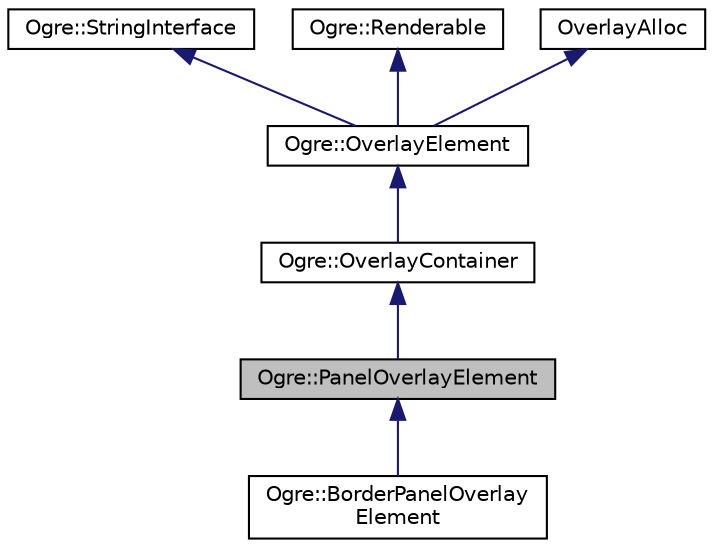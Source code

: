 digraph "Ogre::PanelOverlayElement"
{
  bgcolor="transparent";
  edge [fontname="Helvetica",fontsize="10",labelfontname="Helvetica",labelfontsize="10"];
  node [fontname="Helvetica",fontsize="10",shape=record];
  Node0 [label="Ogre::PanelOverlayElement",height=0.2,width=0.4,color="black", fillcolor="grey75", style="filled", fontcolor="black"];
  Node1 -> Node0 [dir="back",color="midnightblue",fontsize="10",style="solid",fontname="Helvetica"];
  Node1 [label="Ogre::OverlayContainer",height=0.2,width=0.4,color="black",URL="$class_ogre_1_1_overlay_container.html",tooltip="A 2D element which contains other OverlayElement instances. "];
  Node2 -> Node1 [dir="back",color="midnightblue",fontsize="10",style="solid",fontname="Helvetica"];
  Node2 [label="Ogre::OverlayElement",height=0.2,width=0.4,color="black",URL="$class_ogre_1_1_overlay_element.html",tooltip="Abstract definition of a 2D element to be displayed in an Overlay. "];
  Node3 -> Node2 [dir="back",color="midnightblue",fontsize="10",style="solid",fontname="Helvetica"];
  Node3 [label="Ogre::StringInterface",height=0.2,width=0.4,color="black",URL="$class_ogre_1_1_string_interface.html",tooltip="Class defining the common interface which classes can use to present a reflection-style, self-defining parameter set to callers. "];
  Node4 -> Node2 [dir="back",color="midnightblue",fontsize="10",style="solid",fontname="Helvetica"];
  Node4 [label="Ogre::Renderable",height=0.2,width=0.4,color="black",URL="$class_ogre_1_1_renderable.html",tooltip="Abstract class defining the interface all renderable objects must implement. "];
  Node5 -> Node2 [dir="back",color="midnightblue",fontsize="10",style="solid",fontname="Helvetica"];
  Node5 [label="OverlayAlloc",height=0.2,width=0.4,color="black",URL="$class_ogre_1_1_allocated_object.html"];
  Node0 -> Node6 [dir="back",color="midnightblue",fontsize="10",style="solid",fontname="Helvetica"];
  Node6 [label="Ogre::BorderPanelOverlay\lElement",height=0.2,width=0.4,color="black",URL="$class_ogre_1_1_border_panel_overlay_element.html",tooltip="A specialisation of the PanelOverlayElement to provide a panel with a border. "];
}
